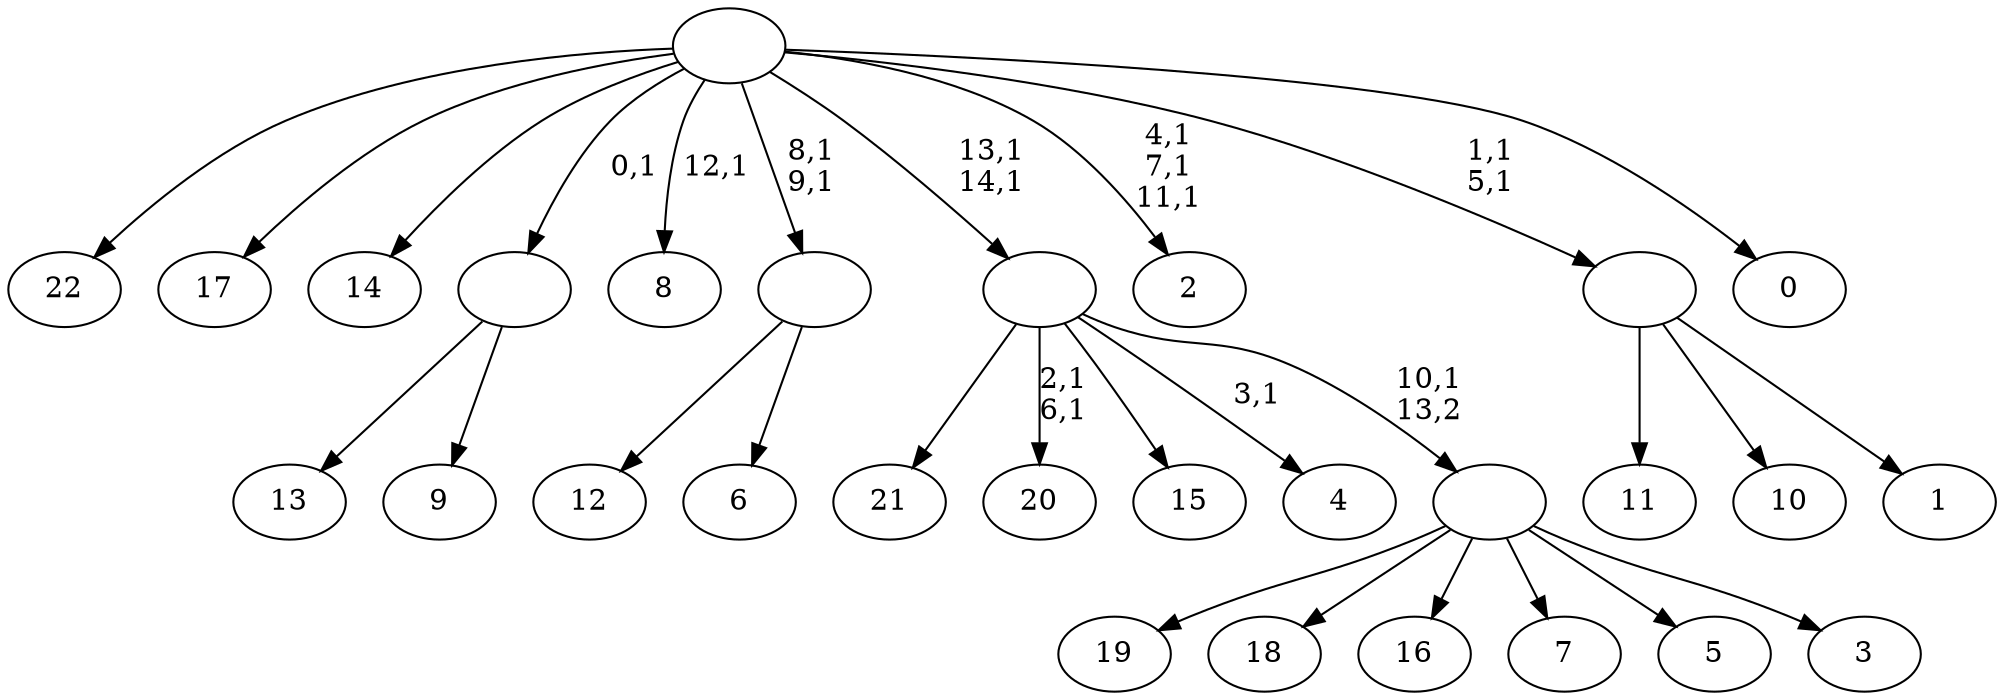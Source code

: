 digraph T {
	38 [label="22"]
	37 [label="21"]
	36 [label="20"]
	33 [label="19"]
	32 [label="18"]
	31 [label="17"]
	30 [label="16"]
	29 [label="15"]
	28 [label="14"]
	27 [label="13"]
	26 [label="12"]
	25 [label="11"]
	24 [label="10"]
	23 [label="9"]
	22 [label=""]
	21 [label="8"]
	19 [label="7"]
	18 [label="6"]
	17 [label=""]
	15 [label="5"]
	14 [label="4"]
	12 [label="3"]
	11 [label=""]
	10 [label=""]
	8 [label="2"]
	4 [label="1"]
	3 [label=""]
	1 [label="0"]
	0 [label=""]
	22 -> 27 [label=""]
	22 -> 23 [label=""]
	17 -> 26 [label=""]
	17 -> 18 [label=""]
	11 -> 33 [label=""]
	11 -> 32 [label=""]
	11 -> 30 [label=""]
	11 -> 19 [label=""]
	11 -> 15 [label=""]
	11 -> 12 [label=""]
	10 -> 14 [label="3,1"]
	10 -> 36 [label="2,1\n6,1"]
	10 -> 37 [label=""]
	10 -> 29 [label=""]
	10 -> 11 [label="10,1\n13,2"]
	3 -> 25 [label=""]
	3 -> 24 [label=""]
	3 -> 4 [label=""]
	0 -> 3 [label="1,1\n5,1"]
	0 -> 8 [label="4,1\n7,1\n11,1"]
	0 -> 10 [label="13,1\n14,1"]
	0 -> 17 [label="8,1\n9,1"]
	0 -> 21 [label="12,1"]
	0 -> 38 [label=""]
	0 -> 31 [label=""]
	0 -> 28 [label=""]
	0 -> 22 [label="0,1"]
	0 -> 1 [label=""]
}
